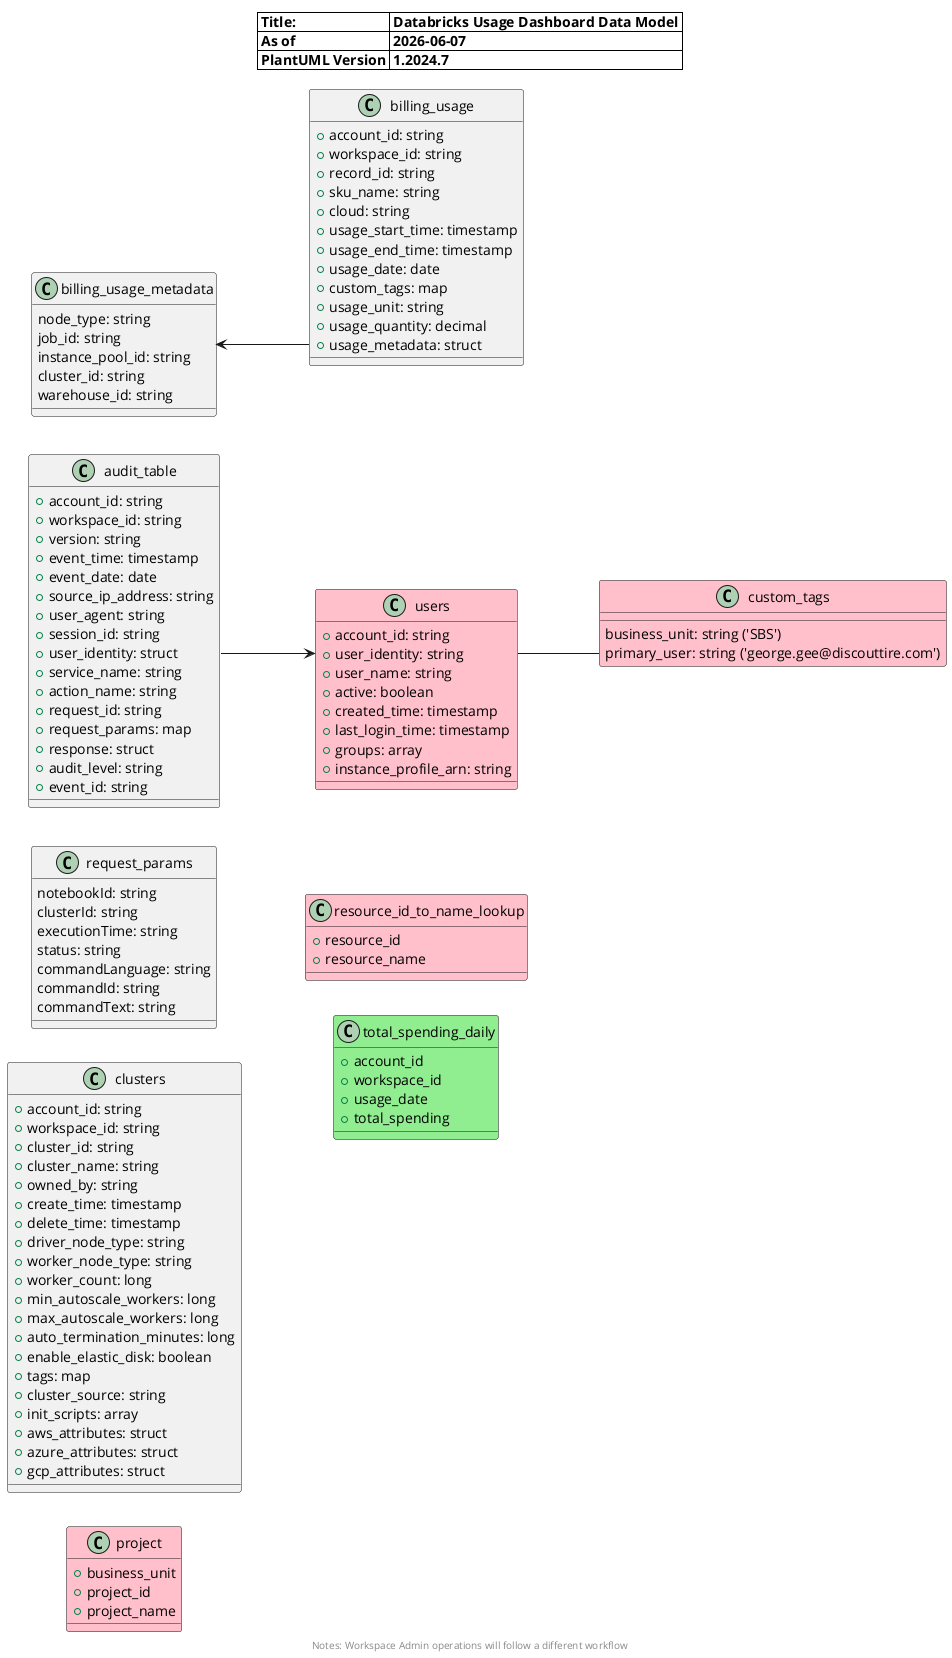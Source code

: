 @startuml
allowmixing
left to right direction
skinparam DefaultFontName "Open Sans"
skinparam linetype polyline
skinparam rectangle {
    roundCorner<<Concept>> 25
}

title
| Title: | Databricks Usage Dashboard Data Model |
| As of  | %date("YYYY-MM-dd") |
| PlantUML Version | %version() |
end title

footer Notes: Workspace Admin operations will follow a different workflow

class audit_table {
    + account_id: string
    + workspace_id: string
    + version: string
    + event_time: timestamp
    + event_date: date
    + source_ip_address: string
    + user_agent: string
    + session_id: string
    + user_identity: struct
    + service_name: string
    + action_name: string
    + request_id: string
    + request_params: map
    + response: struct
    + audit_level: string
    + event_id: string
}

class request_params {
    notebookId: string
    clusterId: string
    executionTime: string
    status: string
    commandLanguage: string
    commandId: string
    commandText: string
}

class billing_usage {
    + account_id: string
    + workspace_id: string
    + record_id: string
    + sku_name: string
    + cloud: string
    + usage_start_time: timestamp
    + usage_end_time: timestamp
    + usage_date: date
    + custom_tags: map
    + usage_unit: string
    + usage_quantity: decimal
    + usage_metadata: struct
}

class clusters {
    + account_id: string
    + workspace_id: string
    + cluster_id: string
    + cluster_name: string
    + owned_by: string
    + create_time: timestamp
    + delete_time: timestamp
    + driver_node_type: string
    + worker_node_type: string
    + worker_count: long
    + min_autoscale_workers: long
    + max_autoscale_workers: long
    + auto_termination_minutes: long
    + enable_elastic_disk: boolean
    + tags: map
    + cluster_source: string
    + init_scripts: array
    + aws_attributes: struct
    + azure_attributes: struct
    + gcp_attributes: struct
}

class billing_usage_metadata {
    node_type: string
    job_id: string
    instance_pool_id: string
    cluster_id: string
    warehouse_id: string
}

class custom_tags #pink {
    business_unit: string ('SBS')
    primary_user: string ('george.gee@discouttire.com')
}

class users #pink {
    + account_id: string
    + user_identity: string
    + user_name: string
    + active: boolean
    + created_time: timestamp
    + last_login_time: timestamp
    + groups: array
    + instance_profile_arn: string
}

class project #pink {
    + business_unit
    + project_id
    + project_name
}

class resource_id_to_name_lookup #pink {
    + resource_id
    + resource_name
}

class total_spending_daily #lightgreen {
    + account_id
    + workspace_id
    + usage_date
    + total_spending
}

' select dev workspace only as default.
' count of logins by user group
' count of hours by user group
' count of hours by use-case
' total spend jobs vs. all-purpose vs. sqlWH
' total spend by project or "use case family"
' workflow tasks in dev, stage, prod
' qty of commits to Databricks Repos

billing_usage_metadata <-- billing_usage::usage_metadata
audit_table::user_identity --> users::user_identity
users::user_identity -- custom_tags::primary_user
@enduml
' user session vs job or warehouse
' Chart for User Sessions
' Char for usage by Dev/Stage/Prod
' Chart for usage by Project/Jobs
' Chart for usage by User


